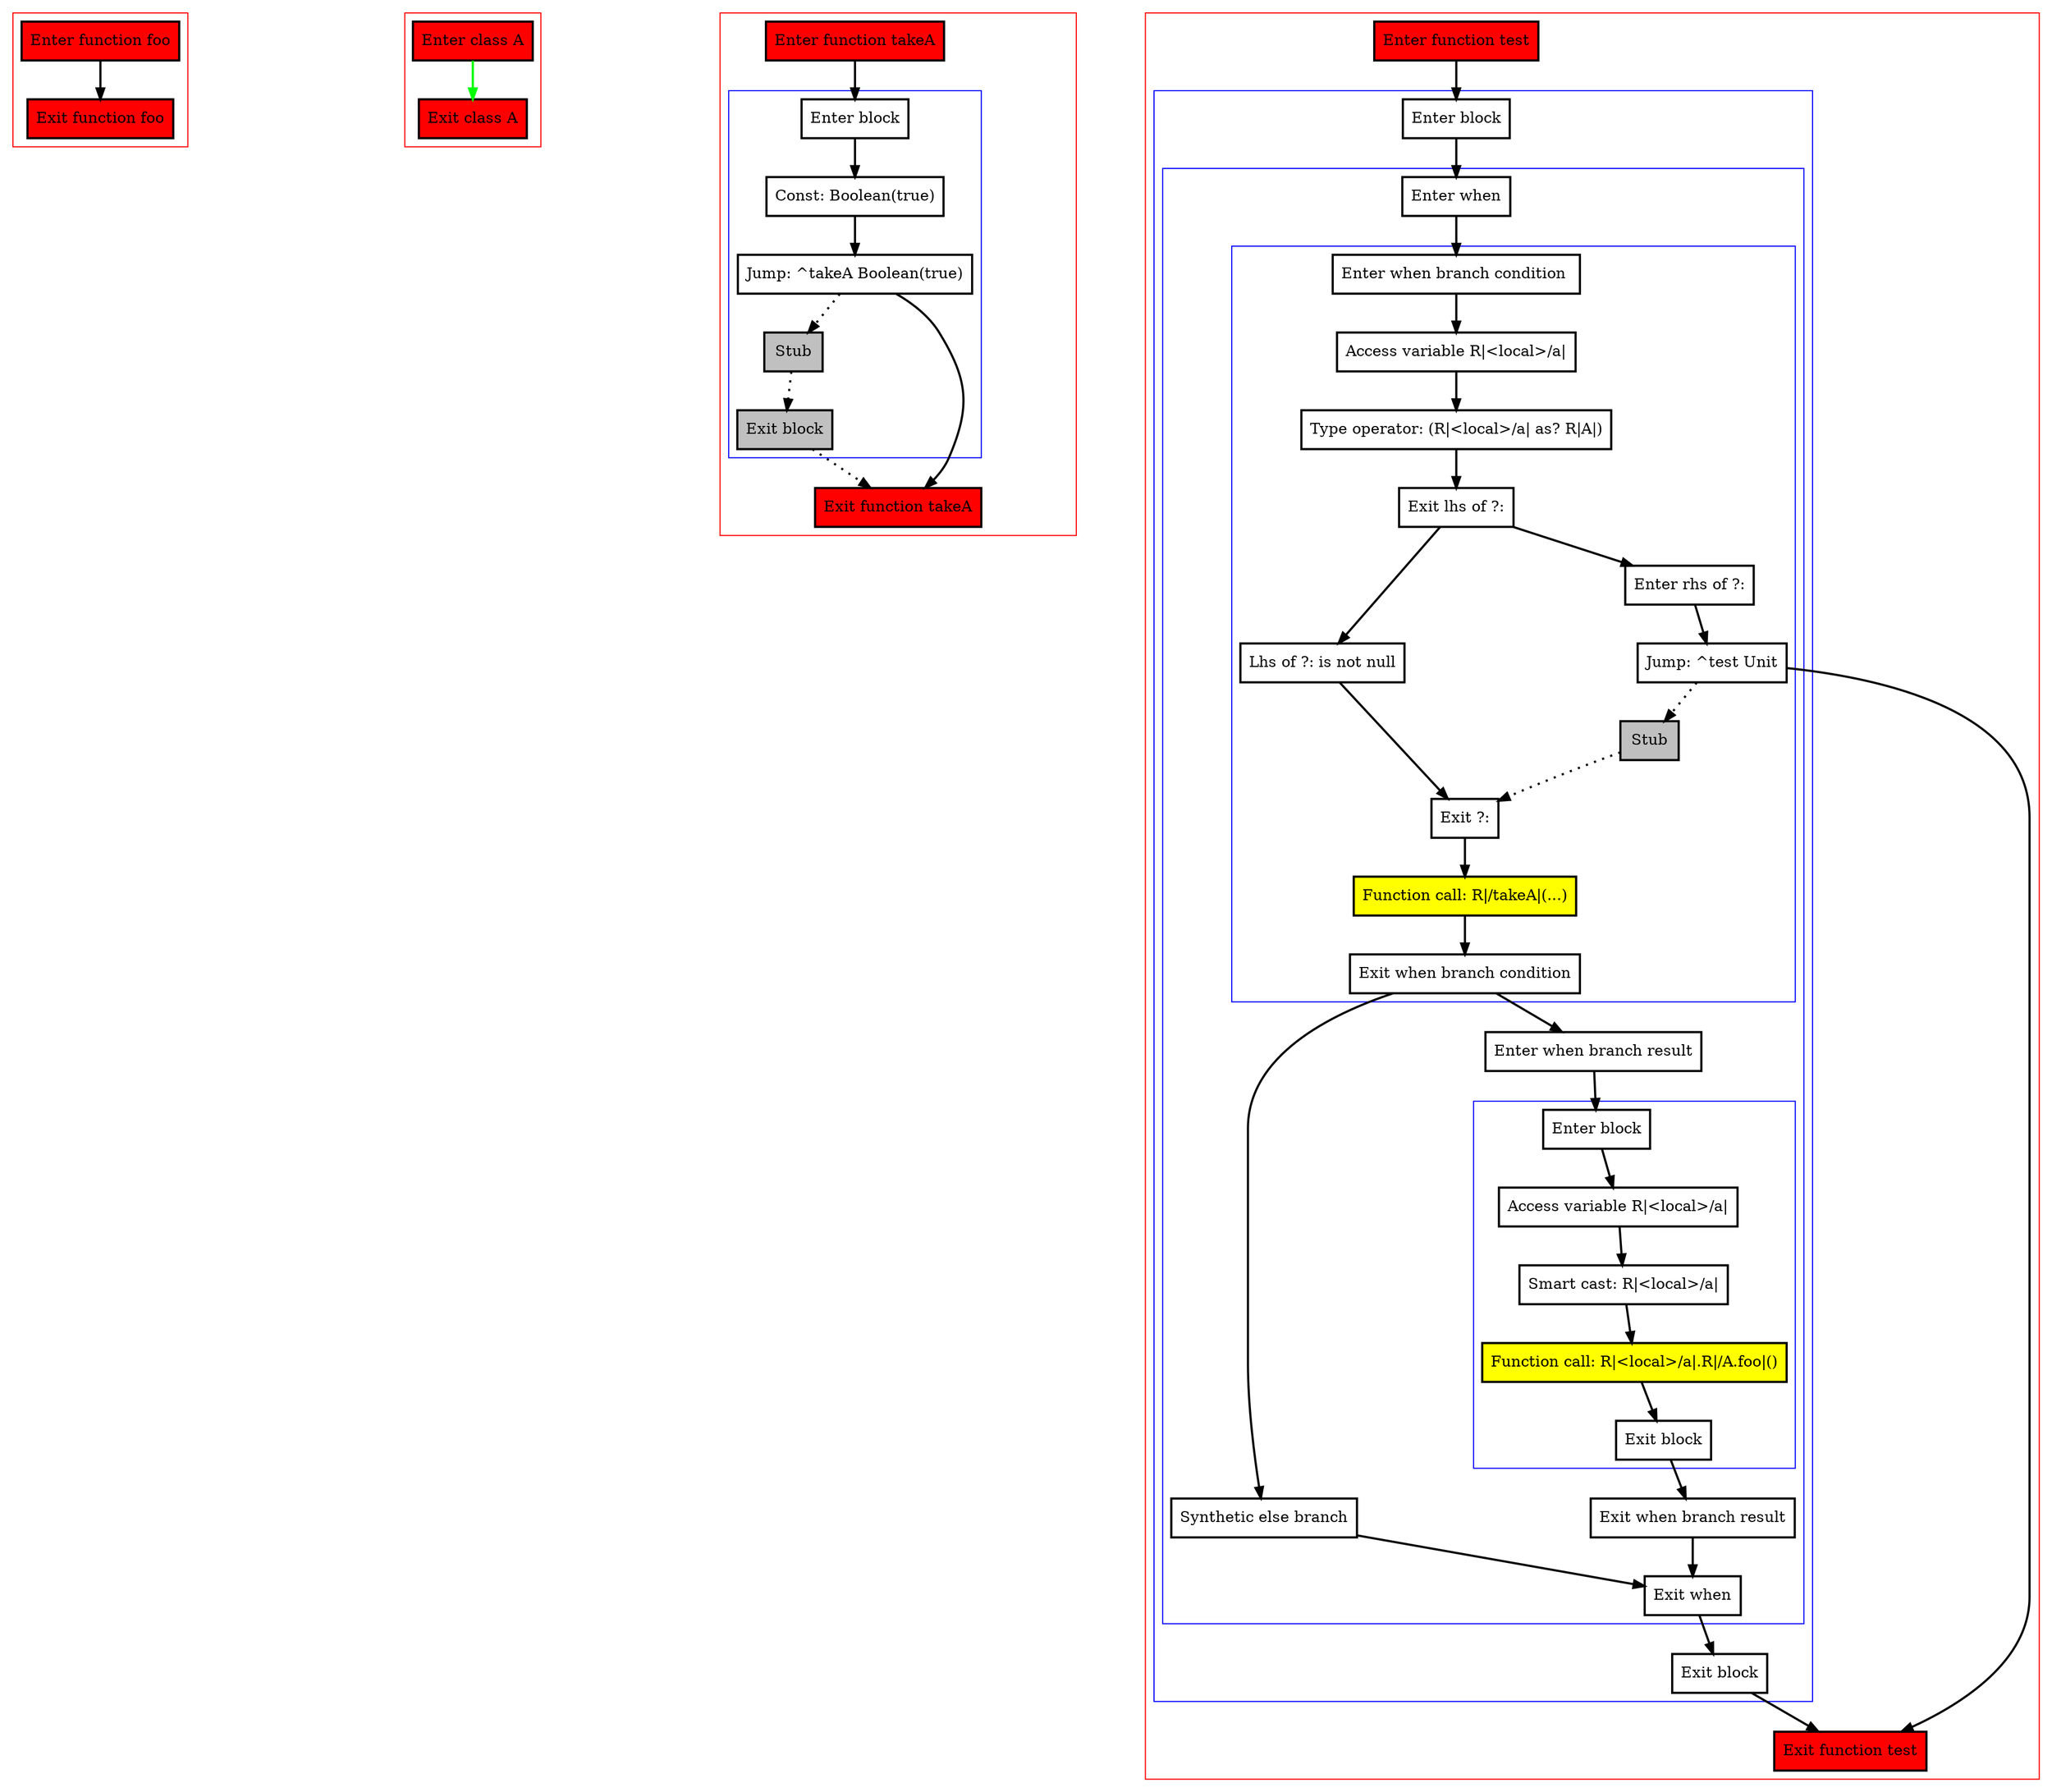 digraph smartcastFromArgument_kt {
    graph [nodesep=3]
    node [shape=box penwidth=2]
    edge [penwidth=2]

    subgraph cluster_0 {
        color=red
        0 [label="Enter function foo" style="filled" fillcolor=red];
        1 [label="Exit function foo" style="filled" fillcolor=red];
    }
    0 -> {1};

    subgraph cluster_1 {
        color=red
        2 [label="Enter class A" style="filled" fillcolor=red];
        3 [label="Exit class A" style="filled" fillcolor=red];
    }
    2 -> {3} [color=green];

    subgraph cluster_2 {
        color=red
        4 [label="Enter function takeA" style="filled" fillcolor=red];
        subgraph cluster_3 {
            color=blue
            5 [label="Enter block"];
            6 [label="Const: Boolean(true)"];
            7 [label="Jump: ^takeA Boolean(true)"];
            8 [label="Stub" style="filled" fillcolor=gray];
            9 [label="Exit block" style="filled" fillcolor=gray];
        }
        10 [label="Exit function takeA" style="filled" fillcolor=red];
    }
    4 -> {5};
    5 -> {6};
    6 -> {7};
    7 -> {10};
    7 -> {8} [style=dotted];
    8 -> {9} [style=dotted];
    9 -> {10} [style=dotted];

    subgraph cluster_4 {
        color=red
        11 [label="Enter function test" style="filled" fillcolor=red];
        subgraph cluster_5 {
            color=blue
            12 [label="Enter block"];
            subgraph cluster_6 {
                color=blue
                13 [label="Enter when"];
                subgraph cluster_7 {
                    color=blue
                    14 [label="Enter when branch condition "];
                    15 [label="Access variable R|<local>/a|"];
                    16 [label="Type operator: (R|<local>/a| as? R|A|)"];
                    17 [label="Exit lhs of ?:"];
                    18 [label="Enter rhs of ?:"];
                    19 [label="Jump: ^test Unit"];
                    20 [label="Stub" style="filled" fillcolor=gray];
                    21 [label="Lhs of ?: is not null"];
                    22 [label="Exit ?:"];
                    23 [label="Function call: R|/takeA|(...)" style="filled" fillcolor=yellow];
                    24 [label="Exit when branch condition"];
                }
                25 [label="Synthetic else branch"];
                26 [label="Enter when branch result"];
                subgraph cluster_8 {
                    color=blue
                    27 [label="Enter block"];
                    28 [label="Access variable R|<local>/a|"];
                    29 [label="Smart cast: R|<local>/a|"];
                    30 [label="Function call: R|<local>/a|.R|/A.foo|()" style="filled" fillcolor=yellow];
                    31 [label="Exit block"];
                }
                32 [label="Exit when branch result"];
                33 [label="Exit when"];
            }
            34 [label="Exit block"];
        }
        35 [label="Exit function test" style="filled" fillcolor=red];
    }
    11 -> {12};
    12 -> {13};
    13 -> {14};
    14 -> {15};
    15 -> {16};
    16 -> {17};
    17 -> {21 18};
    18 -> {19};
    19 -> {35};
    19 -> {20} [style=dotted];
    20 -> {22} [style=dotted];
    21 -> {22};
    22 -> {23};
    23 -> {24};
    24 -> {26 25};
    25 -> {33};
    26 -> {27};
    27 -> {28};
    28 -> {29};
    29 -> {30};
    30 -> {31};
    31 -> {32};
    32 -> {33};
    33 -> {34};
    34 -> {35};

}
